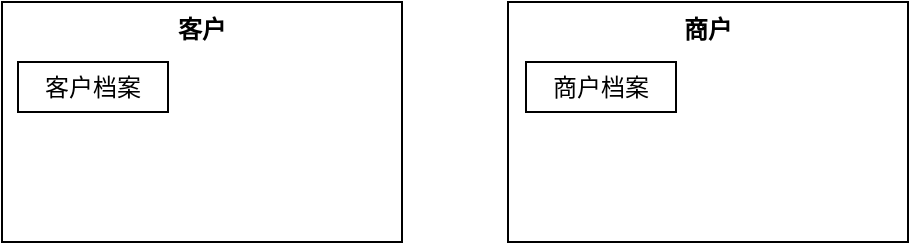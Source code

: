 <mxfile version="21.1.1" type="github">
  <diagram name="全景图" id="YK9yq9yUJyjJgUdvbALT">
    <mxGraphModel dx="615" dy="346" grid="0" gridSize="10" guides="1" tooltips="1" connect="1" arrows="1" fold="1" page="1" pageScale="1" pageWidth="827" pageHeight="1169" math="0" shadow="0">
      <root>
        <mxCell id="0" />
        <mxCell id="1" parent="0" />
        <mxCell id="l3UCkqZRI85D1oP0MGTK-1" value="&lt;b&gt;客户&lt;/b&gt;" style="rounded=0;whiteSpace=wrap;html=1;verticalAlign=top;" vertex="1" parent="1">
          <mxGeometry x="220" y="224" width="200" height="120" as="geometry" />
        </mxCell>
        <mxCell id="l3UCkqZRI85D1oP0MGTK-2" value="&lt;b&gt;商户&lt;/b&gt;" style="rounded=0;whiteSpace=wrap;html=1;verticalAlign=top;" vertex="1" parent="1">
          <mxGeometry x="473" y="224" width="200" height="120" as="geometry" />
        </mxCell>
        <mxCell id="l3UCkqZRI85D1oP0MGTK-3" value="客户档案" style="rounded=0;whiteSpace=wrap;html=1;" vertex="1" parent="1">
          <mxGeometry x="228" y="254" width="75" height="25" as="geometry" />
        </mxCell>
        <mxCell id="l3UCkqZRI85D1oP0MGTK-4" value="商户档案" style="rounded=0;whiteSpace=wrap;html=1;" vertex="1" parent="1">
          <mxGeometry x="482" y="254" width="75" height="25" as="geometry" />
        </mxCell>
      </root>
    </mxGraphModel>
  </diagram>
</mxfile>
